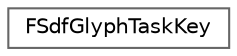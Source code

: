 digraph "Graphical Class Hierarchy"
{
 // INTERACTIVE_SVG=YES
 // LATEX_PDF_SIZE
  bgcolor="transparent";
  edge [fontname=Helvetica,fontsize=10,labelfontname=Helvetica,labelfontsize=10];
  node [fontname=Helvetica,fontsize=10,shape=box,height=0.2,width=0.4];
  rankdir="LR";
  Node0 [id="Node000000",label="FSdfGlyphTaskKey",height=0.2,width=0.4,color="grey40", fillcolor="white", style="filled",URL="$d1/dbe/structFSdfGlyphTaskKey.html",tooltip="Used to lookup information about specific SDF generation tasks - unlike FSdfGlyphEntryKey is also ide..."];
}
